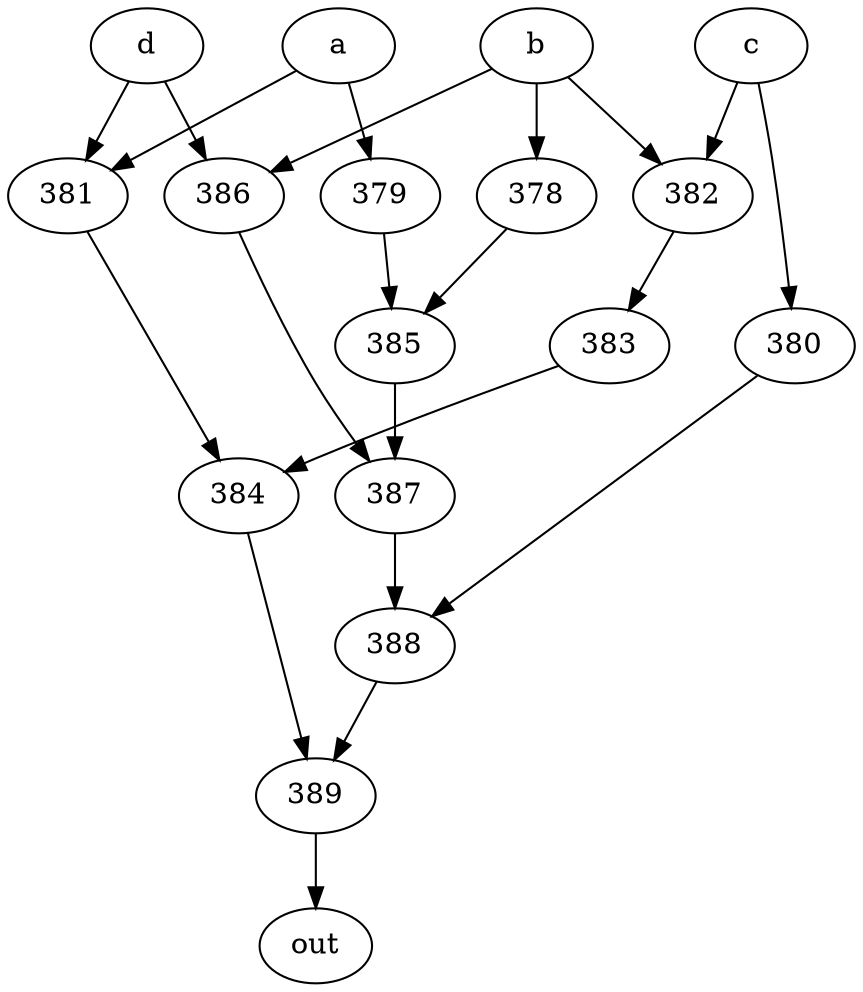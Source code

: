 strict digraph "" {
	389 -> out;
	a -> 379;
	a -> 381;
	379 -> 385;
	381 -> 384;
	385 -> 387;
	384 -> 389;
	b -> 378;
	b -> 382;
	b -> 386;
	378 -> 385;
	382 -> 383;
	386 -> 387;
	383 -> 384;
	387 -> 388;
	c -> 382;
	c -> 380;
	380 -> 388;
	388 -> 389;
	d -> 381;
	d -> 386;
}
